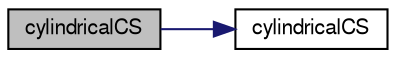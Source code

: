 digraph "cylindricalCS"
{
  bgcolor="transparent";
  edge [fontname="FreeSans",fontsize="10",labelfontname="FreeSans",labelfontsize="10"];
  node [fontname="FreeSans",fontsize="10",shape=record];
  rankdir="LR";
  Node3 [label="cylindricalCS",height=0.2,width=0.4,color="black", fillcolor="grey75", style="filled", fontcolor="black"];
  Node3 -> Node4 [color="midnightblue",fontsize="10",style="solid",fontname="FreeSans"];
  Node4 [label="cylindricalCS",height=0.2,width=0.4,color="black",URL="$a25018.html#af77d7b35aa89c122771a04df07411c48",tooltip="Construct null. "];
}
